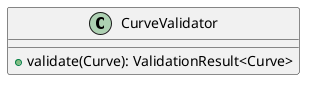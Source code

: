 @startuml

    class CurveValidator [[CurveValidator.html]] {
        +validate(Curve): ValidationResult<Curve>
    }

@enduml
